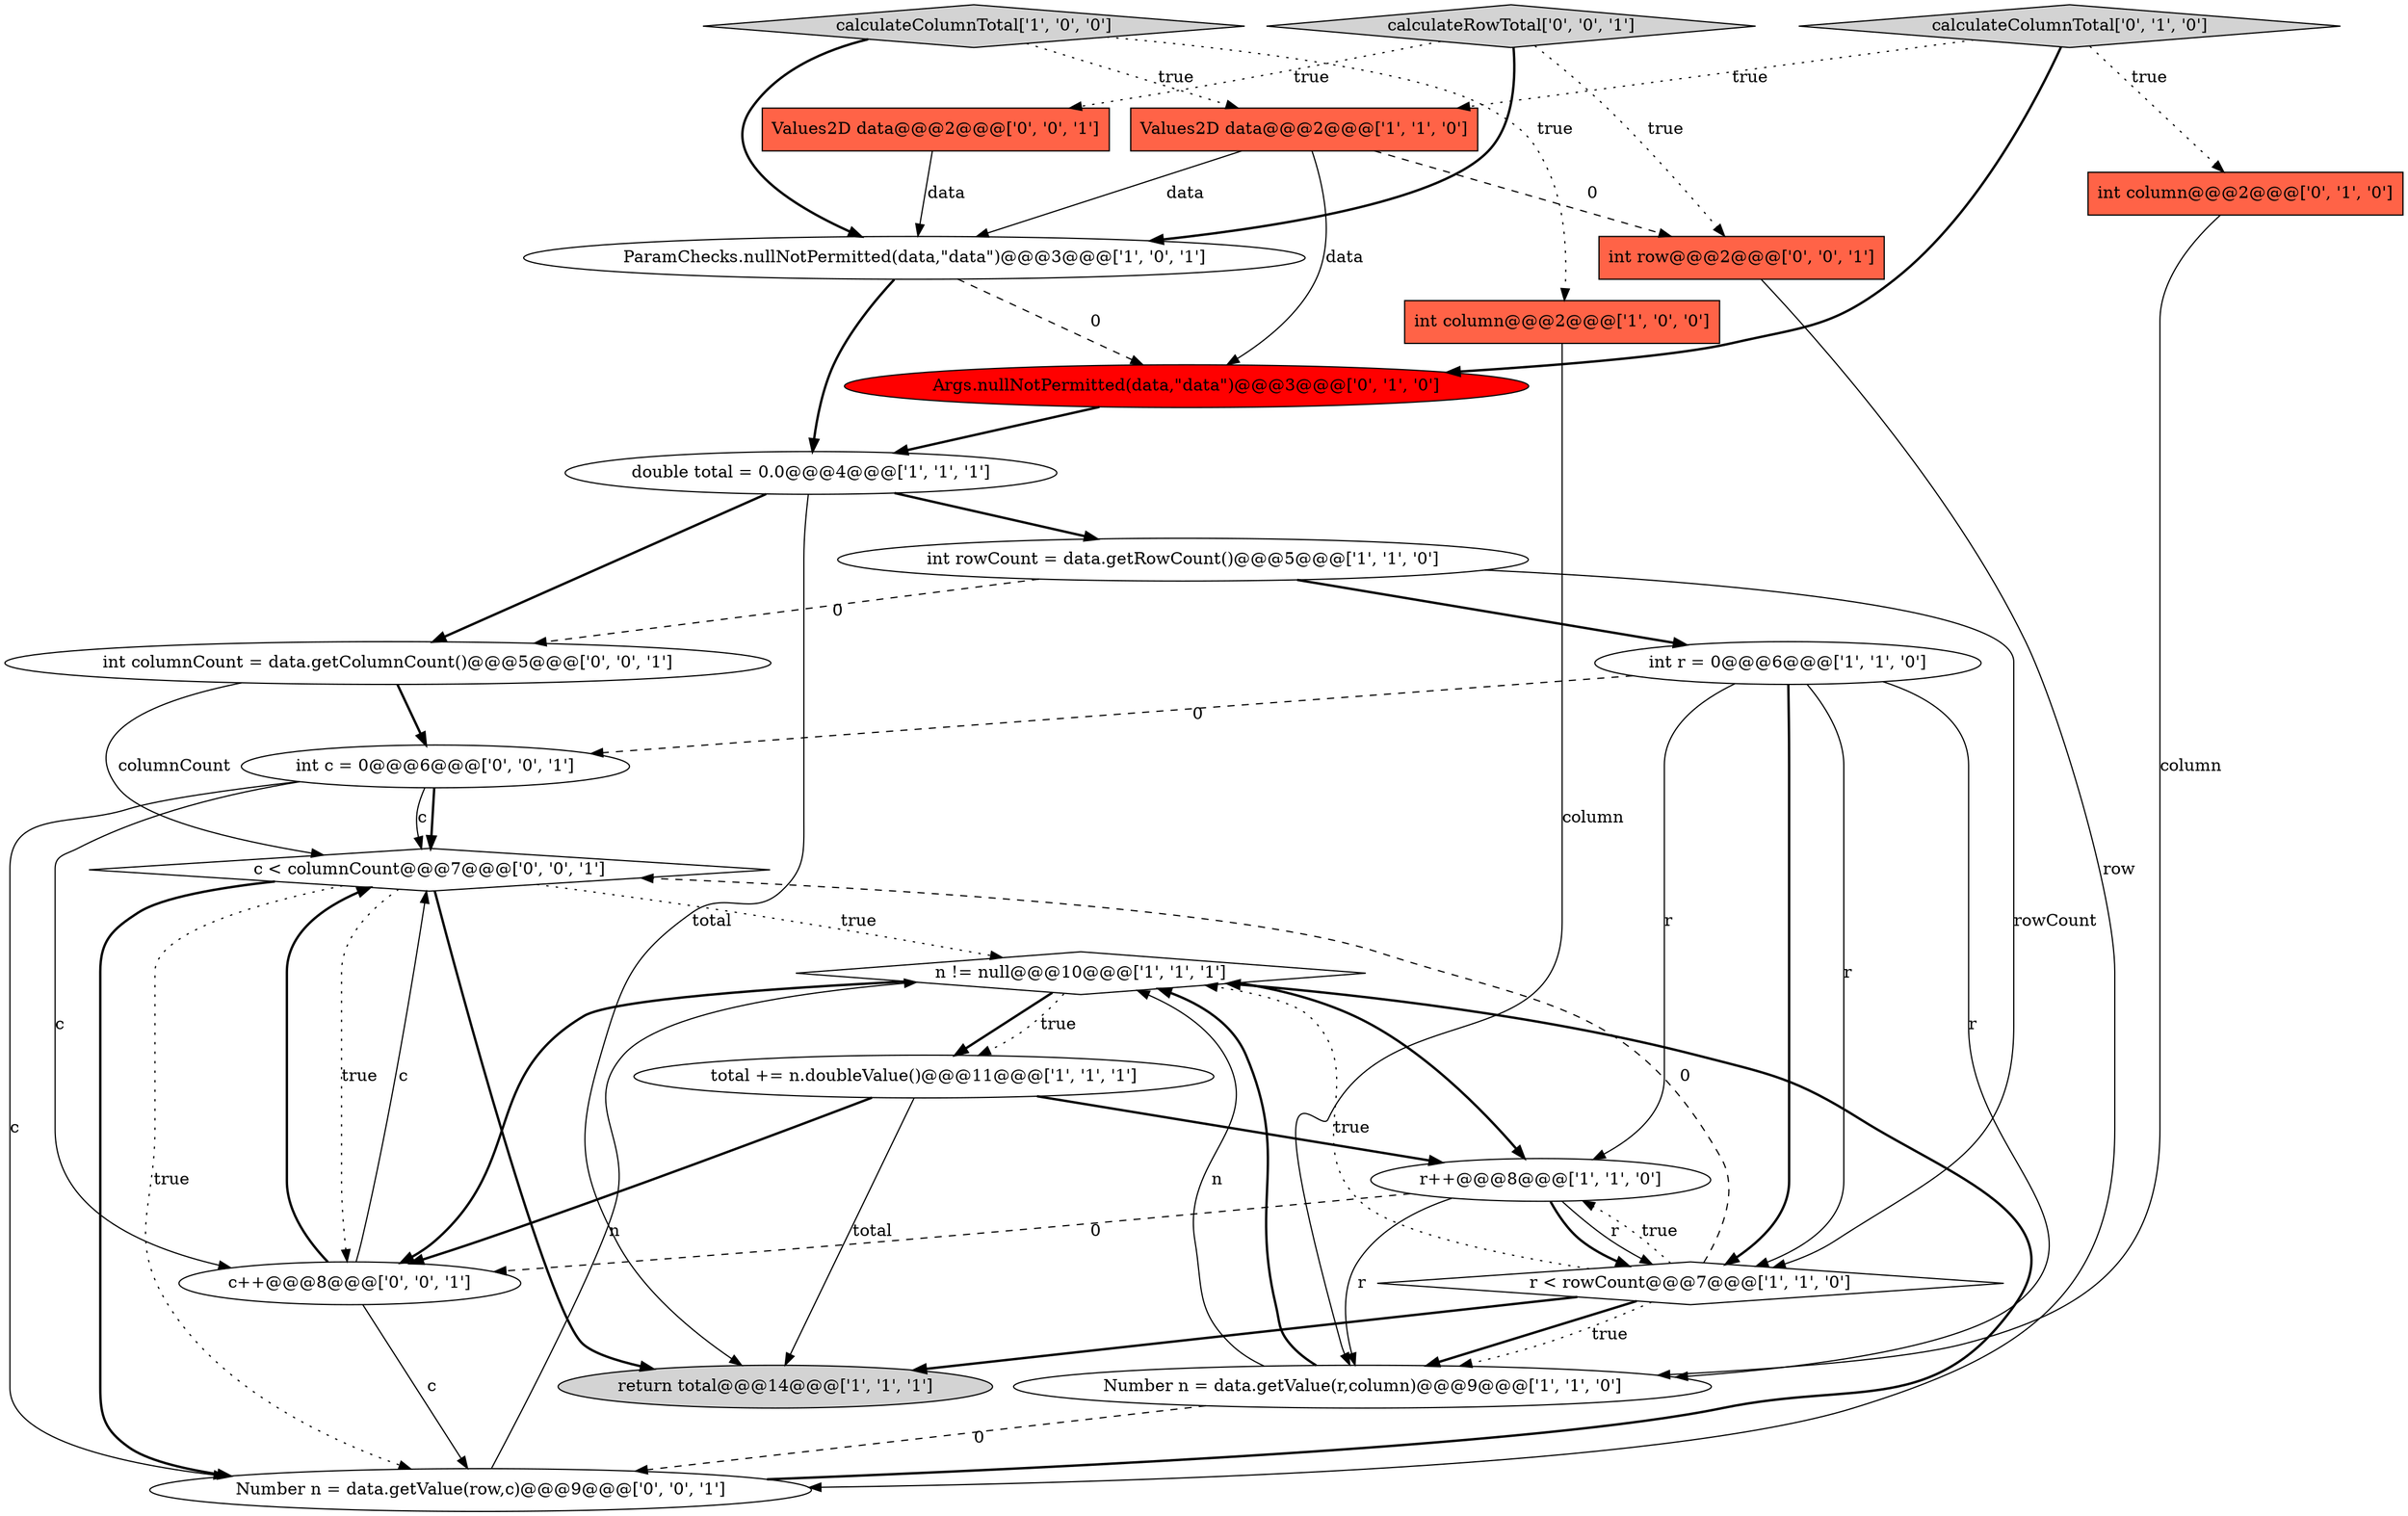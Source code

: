digraph {
22 [style = filled, label = "int columnCount = data.getColumnCount()@@@5@@@['0', '0', '1']", fillcolor = white, shape = ellipse image = "AAA0AAABBB3BBB"];
10 [style = filled, label = "int r = 0@@@6@@@['1', '1', '0']", fillcolor = white, shape = ellipse image = "AAA0AAABBB1BBB"];
0 [style = filled, label = "r++@@@8@@@['1', '1', '0']", fillcolor = white, shape = ellipse image = "AAA0AAABBB1BBB"];
23 [style = filled, label = "int c = 0@@@6@@@['0', '0', '1']", fillcolor = white, shape = ellipse image = "AAA0AAABBB3BBB"];
14 [style = filled, label = "calculateColumnTotal['0', '1', '0']", fillcolor = lightgray, shape = diamond image = "AAA0AAABBB2BBB"];
17 [style = filled, label = "int row@@@2@@@['0', '0', '1']", fillcolor = tomato, shape = box image = "AAA0AAABBB3BBB"];
18 [style = filled, label = "calculateRowTotal['0', '0', '1']", fillcolor = lightgray, shape = diamond image = "AAA0AAABBB3BBB"];
9 [style = filled, label = "Number n = data.getValue(r,column)@@@9@@@['1', '1', '0']", fillcolor = white, shape = ellipse image = "AAA0AAABBB1BBB"];
1 [style = filled, label = "n != null@@@10@@@['1', '1', '1']", fillcolor = white, shape = diamond image = "AAA0AAABBB1BBB"];
3 [style = filled, label = "int column@@@2@@@['1', '0', '0']", fillcolor = tomato, shape = box image = "AAA0AAABBB1BBB"];
13 [style = filled, label = "int column@@@2@@@['0', '1', '0']", fillcolor = tomato, shape = box image = "AAA0AAABBB2BBB"];
4 [style = filled, label = "calculateColumnTotal['1', '0', '0']", fillcolor = lightgray, shape = diamond image = "AAA0AAABBB1BBB"];
21 [style = filled, label = "c < columnCount@@@7@@@['0', '0', '1']", fillcolor = white, shape = diamond image = "AAA0AAABBB3BBB"];
19 [style = filled, label = "Number n = data.getValue(row,c)@@@9@@@['0', '0', '1']", fillcolor = white, shape = ellipse image = "AAA0AAABBB3BBB"];
12 [style = filled, label = "double total = 0.0@@@4@@@['1', '1', '1']", fillcolor = white, shape = ellipse image = "AAA0AAABBB1BBB"];
20 [style = filled, label = "c++@@@8@@@['0', '0', '1']", fillcolor = white, shape = ellipse image = "AAA0AAABBB3BBB"];
7 [style = filled, label = "int rowCount = data.getRowCount()@@@5@@@['1', '1', '0']", fillcolor = white, shape = ellipse image = "AAA0AAABBB1BBB"];
15 [style = filled, label = "Args.nullNotPermitted(data,\"data\")@@@3@@@['0', '1', '0']", fillcolor = red, shape = ellipse image = "AAA1AAABBB2BBB"];
8 [style = filled, label = "return total@@@14@@@['1', '1', '1']", fillcolor = lightgray, shape = ellipse image = "AAA0AAABBB1BBB"];
6 [style = filled, label = "total += n.doubleValue()@@@11@@@['1', '1', '1']", fillcolor = white, shape = ellipse image = "AAA0AAABBB1BBB"];
2 [style = filled, label = "r < rowCount@@@7@@@['1', '1', '0']", fillcolor = white, shape = diamond image = "AAA0AAABBB1BBB"];
5 [style = filled, label = "ParamChecks.nullNotPermitted(data,\"data\")@@@3@@@['1', '0', '1']", fillcolor = white, shape = ellipse image = "AAA0AAABBB1BBB"];
11 [style = filled, label = "Values2D data@@@2@@@['1', '1', '0']", fillcolor = tomato, shape = box image = "AAA0AAABBB1BBB"];
16 [style = filled, label = "Values2D data@@@2@@@['0', '0', '1']", fillcolor = tomato, shape = box image = "AAA0AAABBB3BBB"];
3->9 [style = solid, label="column"];
2->0 [style = dotted, label="true"];
21->20 [style = dotted, label="true"];
17->19 [style = solid, label="row"];
23->19 [style = solid, label="c"];
21->19 [style = bold, label=""];
21->1 [style = dotted, label="true"];
7->10 [style = bold, label=""];
18->16 [style = dotted, label="true"];
0->2 [style = bold, label=""];
0->2 [style = solid, label="r"];
21->8 [style = bold, label=""];
4->11 [style = dotted, label="true"];
1->20 [style = bold, label=""];
23->20 [style = solid, label="c"];
6->0 [style = bold, label=""];
23->21 [style = solid, label="c"];
16->5 [style = solid, label="data"];
19->1 [style = solid, label="n"];
2->9 [style = bold, label=""];
1->0 [style = bold, label=""];
10->2 [style = solid, label="r"];
11->5 [style = solid, label="data"];
11->17 [style = dashed, label="0"];
11->15 [style = solid, label="data"];
20->19 [style = solid, label="c"];
22->23 [style = bold, label=""];
0->20 [style = dashed, label="0"];
6->8 [style = solid, label="total"];
10->9 [style = solid, label="r"];
12->7 [style = bold, label=""];
14->13 [style = dotted, label="true"];
7->2 [style = solid, label="rowCount"];
20->21 [style = bold, label=""];
9->19 [style = dashed, label="0"];
6->20 [style = bold, label=""];
19->1 [style = bold, label=""];
12->8 [style = solid, label="total"];
1->6 [style = bold, label=""];
4->3 [style = dotted, label="true"];
2->9 [style = dotted, label="true"];
23->21 [style = bold, label=""];
5->12 [style = bold, label=""];
2->21 [style = dashed, label="0"];
2->1 [style = dotted, label="true"];
18->5 [style = bold, label=""];
21->19 [style = dotted, label="true"];
20->21 [style = solid, label="c"];
10->0 [style = solid, label="r"];
14->11 [style = dotted, label="true"];
1->6 [style = dotted, label="true"];
10->2 [style = bold, label=""];
15->12 [style = bold, label=""];
14->15 [style = bold, label=""];
13->9 [style = solid, label="column"];
18->17 [style = dotted, label="true"];
9->1 [style = solid, label="n"];
9->1 [style = bold, label=""];
10->23 [style = dashed, label="0"];
5->15 [style = dashed, label="0"];
4->5 [style = bold, label=""];
7->22 [style = dashed, label="0"];
22->21 [style = solid, label="columnCount"];
12->22 [style = bold, label=""];
2->8 [style = bold, label=""];
0->9 [style = solid, label="r"];
}
